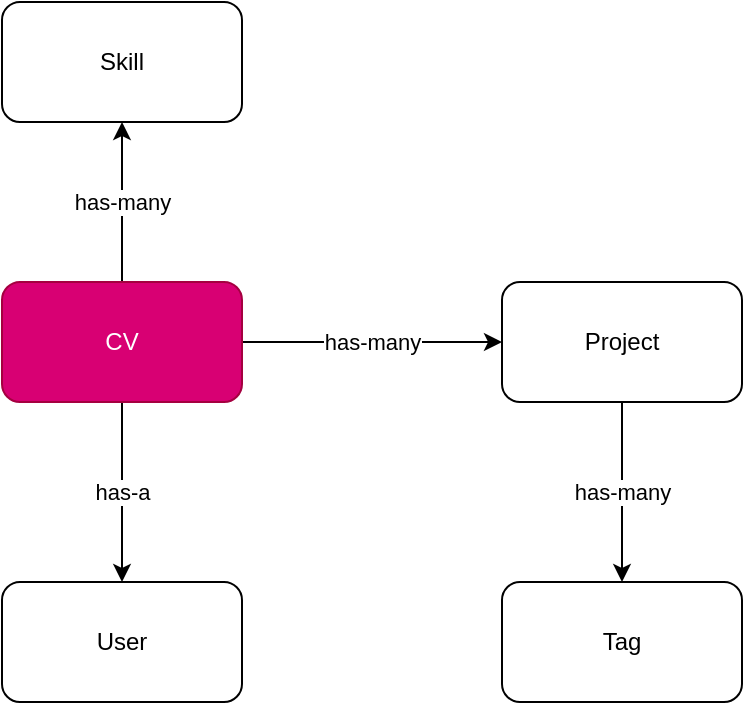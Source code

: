 <mxfile>
    <diagram id="W4PjKy1mDKwBMA9PI-sH" name="Page-1">
        <mxGraphModel dx="567" dy="695" grid="1" gridSize="10" guides="1" tooltips="1" connect="1" arrows="1" fold="1" page="1" pageScale="1" pageWidth="827" pageHeight="1169" math="0" shadow="0">
            <root>
                <mxCell id="0"/>
                <mxCell id="1" parent="0"/>
                <mxCell id="4" value="has-many" style="edgeStyle=none;html=1;" edge="1" parent="1" source="2" target="3">
                    <mxGeometry x="-0.001" relative="1" as="geometry">
                        <mxPoint as="offset"/>
                    </mxGeometry>
                </mxCell>
                <mxCell id="11" value="has-many" style="edgeStyle=none;html=1;" edge="1" parent="1" source="2" target="10">
                    <mxGeometry relative="1" as="geometry"/>
                </mxCell>
                <mxCell id="13" value="has-a" style="edgeStyle=none;html=1;" edge="1" parent="1" source="2" target="5">
                    <mxGeometry relative="1" as="geometry"/>
                </mxCell>
                <mxCell id="2" value="CV" style="rounded=1;whiteSpace=wrap;html=1;fillColor=#d80073;fontColor=#ffffff;strokeColor=#A50040;" vertex="1" parent="1">
                    <mxGeometry x="80" y="190" width="120" height="60" as="geometry"/>
                </mxCell>
                <mxCell id="3" value="Project" style="rounded=1;whiteSpace=wrap;html=1;" vertex="1" parent="1">
                    <mxGeometry x="330" y="190" width="120" height="60" as="geometry"/>
                </mxCell>
                <mxCell id="7" value="has-many" style="edgeStyle=none;html=1;exitX=0.5;exitY=1;exitDx=0;exitDy=0;" edge="1" parent="1" source="3" target="6">
                    <mxGeometry relative="1" as="geometry"/>
                </mxCell>
                <mxCell id="5" value="User" style="rounded=1;whiteSpace=wrap;html=1;" vertex="1" parent="1">
                    <mxGeometry x="80" y="340" width="120" height="60" as="geometry"/>
                </mxCell>
                <mxCell id="6" value="Tag" style="rounded=1;whiteSpace=wrap;html=1;" vertex="1" parent="1">
                    <mxGeometry x="330" y="340" width="120" height="60" as="geometry"/>
                </mxCell>
                <mxCell id="10" value="Skill" style="rounded=1;whiteSpace=wrap;html=1;" vertex="1" parent="1">
                    <mxGeometry x="80" y="50" width="120" height="60" as="geometry"/>
                </mxCell>
            </root>
        </mxGraphModel>
    </diagram>
</mxfile>